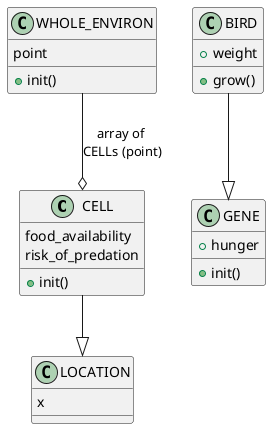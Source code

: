 ' This is a UML diagram that shows the main classes implemented
' in the model and their members (data components and procedures
' defined within the class.
'
' Note: You can produce the graphics from this code using the plantuml
'       program or on the web: https://www.plantuml.com/plantuml/uml
'
' plantuml -tsvg class.plantuml
'
@startuml

  ' ------------------------------
  ' the environment class structure
  ' ------------------------------

  CELL --|> LOCATION
  LOCATION : x


  CELL : food_availability
  CELL : risk_of_predation
  CELL : +init()

  WHOLE_ENVIRON --o CELL : array of \nCELLs (point)
  WHOLE_ENVIRON : point
  WHOLE_ENVIRON : +init()


  ' ------------------------------
  ' the organism class structure
  ' ------------------------------


  ' We have class GENE as the basic, and BIRD extends GENE
  '   (This is shown by an arrow that goes from derived towards the
  '    basic class)
  BIRD --|> GENE

  ' GENE class has hunger variable
  '      and init() procedure

  GENE : +hunger
  GENE : +init()

  ' BIRD class has weight variable
  '      and grow() procedure

  BIRD : +weight
  BIRD : +grow()

@enduml
